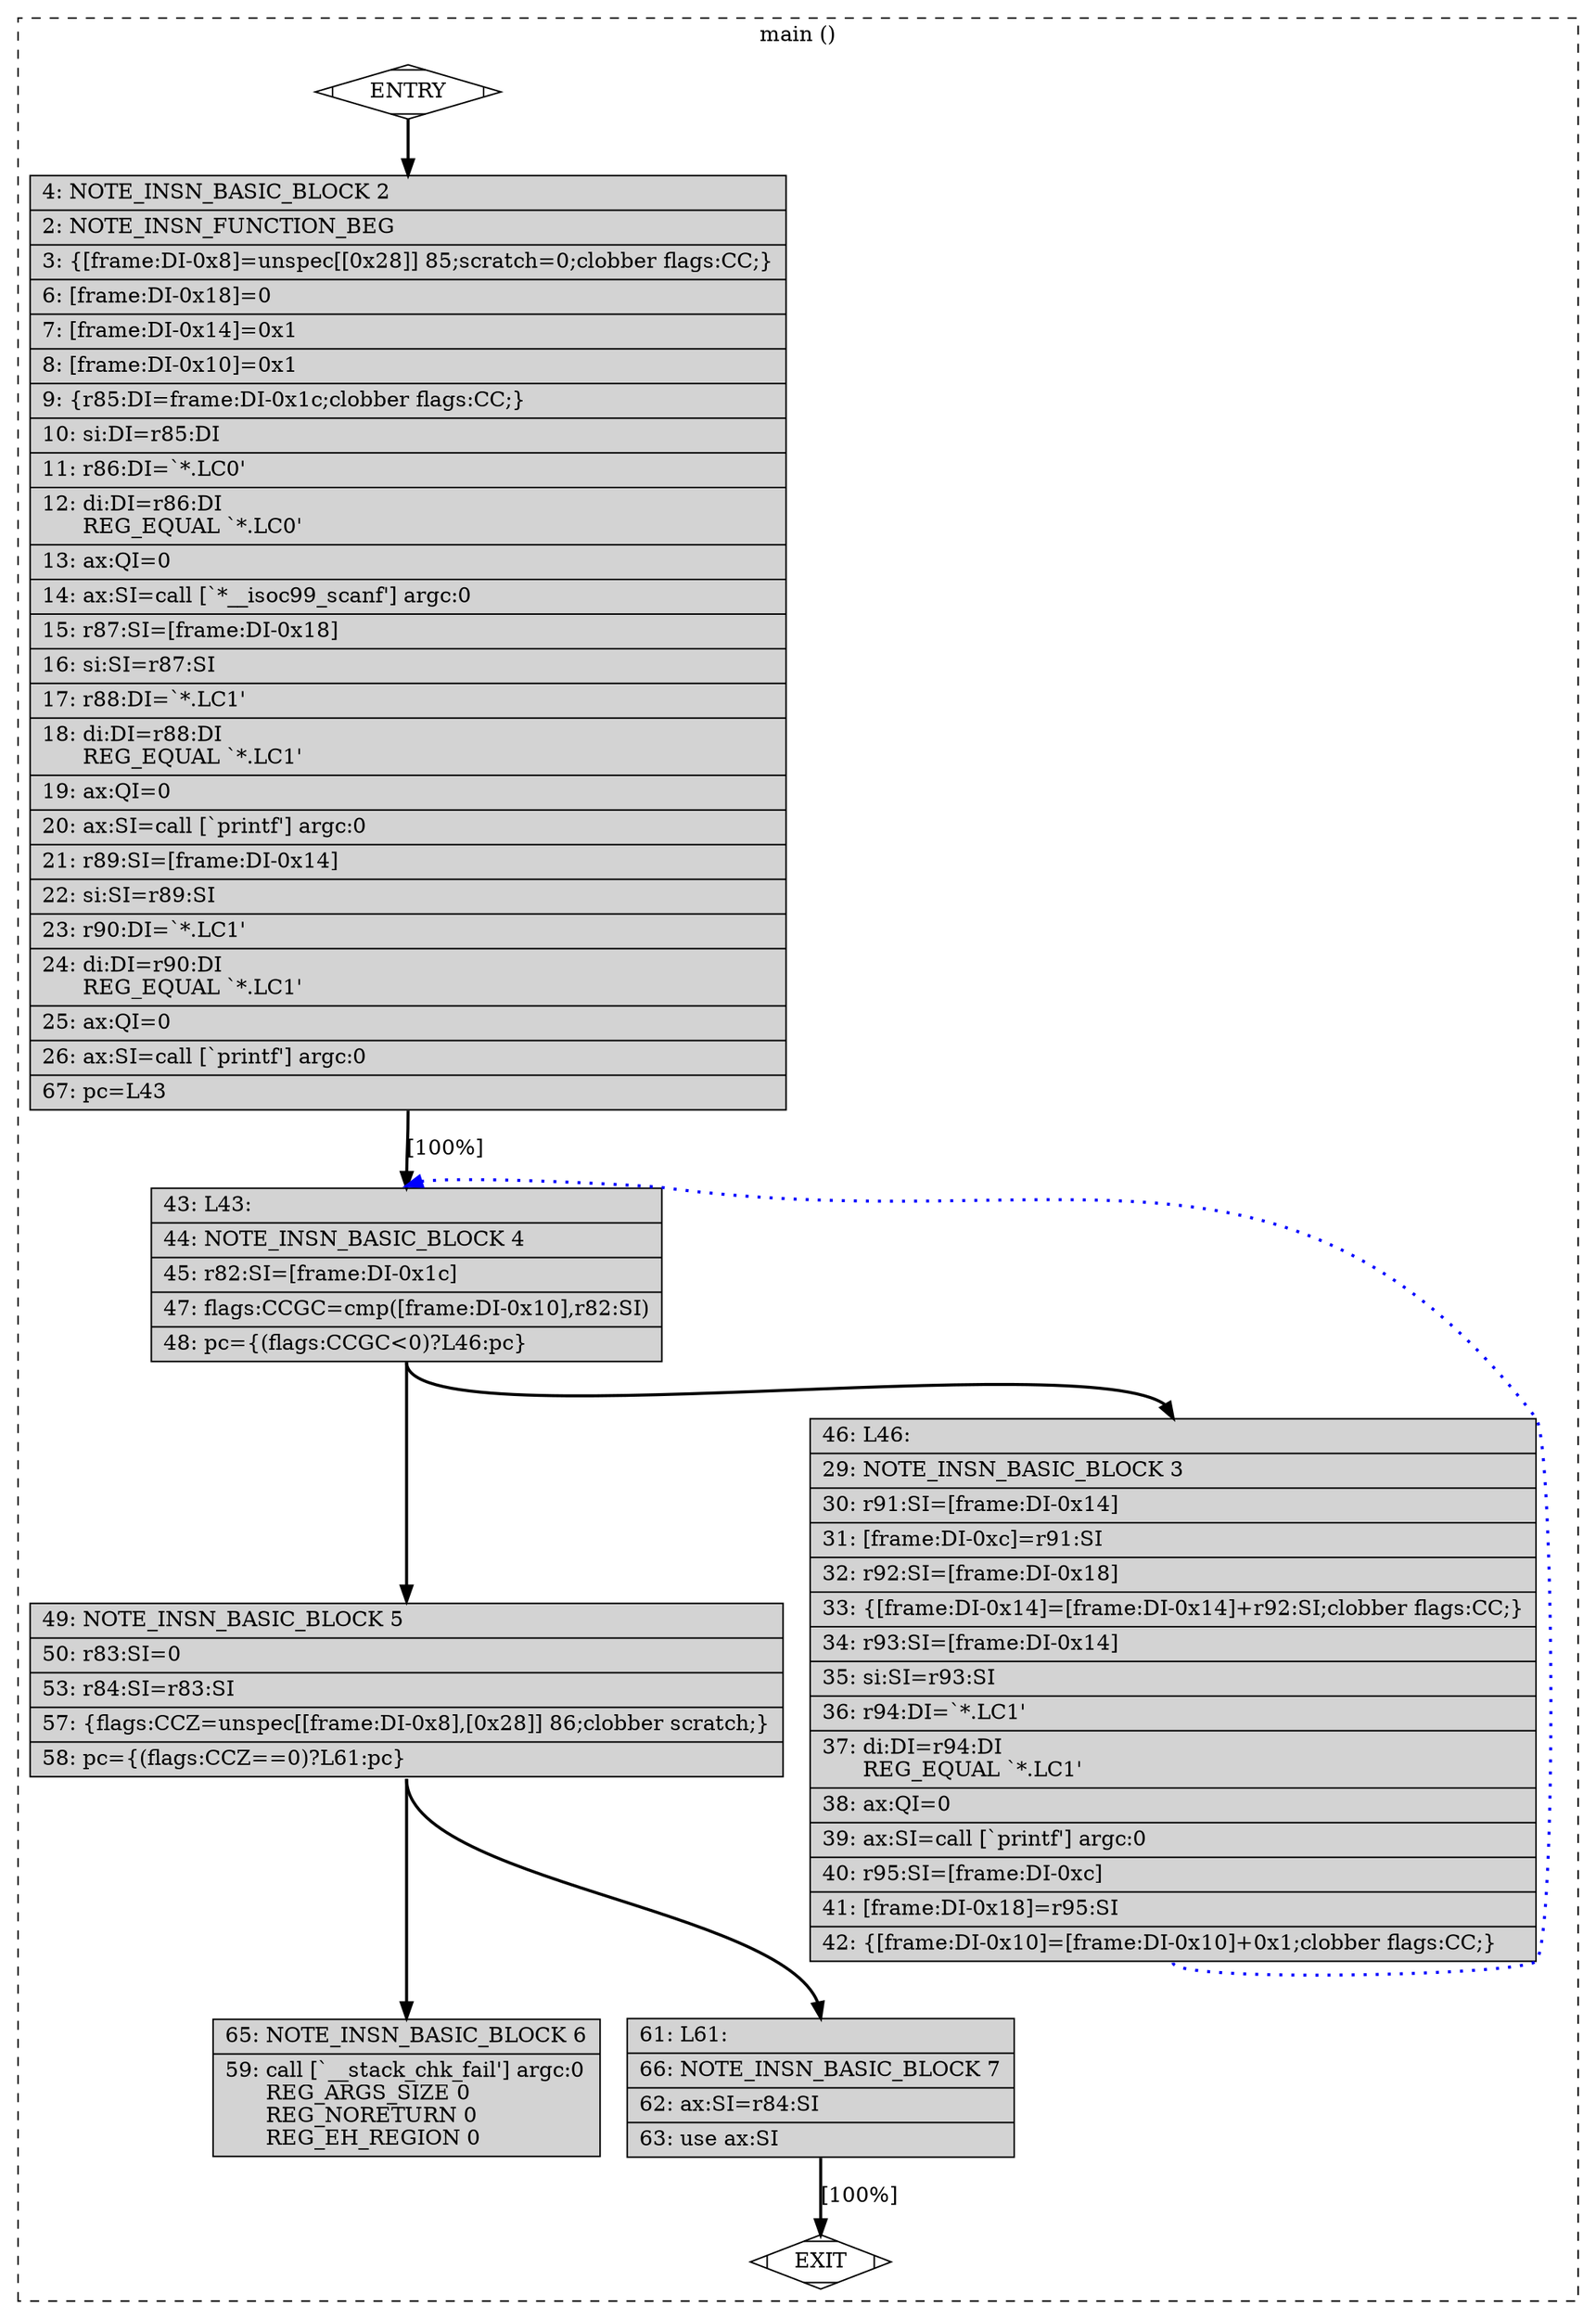 digraph "a-main.c.298r.asmcons" {
overlap=false;
subgraph "cluster_main" {
	style="dashed";
	color="black";
	label="main ()";
	fn_0_basic_block_0 [shape=Mdiamond,style=filled,fillcolor=white,label="ENTRY"];

	fn_0_basic_block_2 [shape=record,style=filled,fillcolor=lightgrey,label="{\ \ \ \ 4:\ NOTE_INSN_BASIC_BLOCK\ 2\l\
|\ \ \ \ 2:\ NOTE_INSN_FUNCTION_BEG\l\
|\ \ \ \ 3:\ \{[frame:DI-0x8]=unspec[[0x28]]\ 85;scratch=0;clobber\ flags:CC;\}\l\
|\ \ \ \ 6:\ [frame:DI-0x18]=0\l\
|\ \ \ \ 7:\ [frame:DI-0x14]=0x1\l\
|\ \ \ \ 8:\ [frame:DI-0x10]=0x1\l\
|\ \ \ \ 9:\ \{r85:DI=frame:DI-0x1c;clobber\ flags:CC;\}\l\
|\ \ \ 10:\ si:DI=r85:DI\l\
|\ \ \ 11:\ r86:DI=`*.LC0'\l\
|\ \ \ 12:\ di:DI=r86:DI\l\
\ \ \ \ \ \ REG_EQUAL\ `*.LC0'\l\
|\ \ \ 13:\ ax:QI=0\l\
|\ \ \ 14:\ ax:SI=call\ [`*__isoc99_scanf']\ argc:0\l\
|\ \ \ 15:\ r87:SI=[frame:DI-0x18]\l\
|\ \ \ 16:\ si:SI=r87:SI\l\
|\ \ \ 17:\ r88:DI=`*.LC1'\l\
|\ \ \ 18:\ di:DI=r88:DI\l\
\ \ \ \ \ \ REG_EQUAL\ `*.LC1'\l\
|\ \ \ 19:\ ax:QI=0\l\
|\ \ \ 20:\ ax:SI=call\ [`printf']\ argc:0\l\
|\ \ \ 21:\ r89:SI=[frame:DI-0x14]\l\
|\ \ \ 22:\ si:SI=r89:SI\l\
|\ \ \ 23:\ r90:DI=`*.LC1'\l\
|\ \ \ 24:\ di:DI=r90:DI\l\
\ \ \ \ \ \ REG_EQUAL\ `*.LC1'\l\
|\ \ \ 25:\ ax:QI=0\l\
|\ \ \ 26:\ ax:SI=call\ [`printf']\ argc:0\l\
|\ \ \ 67:\ pc=L43\l\
}"];

	fn_0_basic_block_4 [shape=record,style=filled,fillcolor=lightgrey,label="{\ \ \ 43:\ L43:\l\
|\ \ \ 44:\ NOTE_INSN_BASIC_BLOCK\ 4\l\
|\ \ \ 45:\ r82:SI=[frame:DI-0x1c]\l\
|\ \ \ 47:\ flags:CCGC=cmp([frame:DI-0x10],r82:SI)\l\
|\ \ \ 48:\ pc=\{(flags:CCGC\<0)?L46:pc\}\l\
}"];

	fn_0_basic_block_5 [shape=record,style=filled,fillcolor=lightgrey,label="{\ \ \ 49:\ NOTE_INSN_BASIC_BLOCK\ 5\l\
|\ \ \ 50:\ r83:SI=0\l\
|\ \ \ 53:\ r84:SI=r83:SI\l\
|\ \ \ 57:\ \{flags:CCZ=unspec[[frame:DI-0x8],[0x28]]\ 86;clobber\ scratch;\}\l\
|\ \ \ 58:\ pc=\{(flags:CCZ==0)?L61:pc\}\l\
}"];

	fn_0_basic_block_6 [shape=record,style=filled,fillcolor=lightgrey,label="{\ \ \ 65:\ NOTE_INSN_BASIC_BLOCK\ 6\l\
|\ \ \ 59:\ call\ [`__stack_chk_fail']\ argc:0\l\
\ \ \ \ \ \ REG_ARGS_SIZE\ 0\l\
\ \ \ \ \ \ REG_NORETURN\ 0\l\
\ \ \ \ \ \ REG_EH_REGION\ 0\l\
}"];

	fn_0_basic_block_7 [shape=record,style=filled,fillcolor=lightgrey,label="{\ \ \ 61:\ L61:\l\
|\ \ \ 66:\ NOTE_INSN_BASIC_BLOCK\ 7\l\
|\ \ \ 62:\ ax:SI=r84:SI\l\
|\ \ \ 63:\ use\ ax:SI\l\
}"];

	fn_0_basic_block_3 [shape=record,style=filled,fillcolor=lightgrey,label="{\ \ \ 46:\ L46:\l\
|\ \ \ 29:\ NOTE_INSN_BASIC_BLOCK\ 3\l\
|\ \ \ 30:\ r91:SI=[frame:DI-0x14]\l\
|\ \ \ 31:\ [frame:DI-0xc]=r91:SI\l\
|\ \ \ 32:\ r92:SI=[frame:DI-0x18]\l\
|\ \ \ 33:\ \{[frame:DI-0x14]=[frame:DI-0x14]+r92:SI;clobber\ flags:CC;\}\l\
|\ \ \ 34:\ r93:SI=[frame:DI-0x14]\l\
|\ \ \ 35:\ si:SI=r93:SI\l\
|\ \ \ 36:\ r94:DI=`*.LC1'\l\
|\ \ \ 37:\ di:DI=r94:DI\l\
\ \ \ \ \ \ REG_EQUAL\ `*.LC1'\l\
|\ \ \ 38:\ ax:QI=0\l\
|\ \ \ 39:\ ax:SI=call\ [`printf']\ argc:0\l\
|\ \ \ 40:\ r95:SI=[frame:DI-0xc]\l\
|\ \ \ 41:\ [frame:DI-0x18]=r95:SI\l\
|\ \ \ 42:\ \{[frame:DI-0x10]=[frame:DI-0x10]+0x1;clobber\ flags:CC;\}\l\
}"];

	fn_0_basic_block_1 [shape=Mdiamond,style=filled,fillcolor=white,label="EXIT"];

	fn_0_basic_block_0:s -> fn_0_basic_block_2:n [style="solid,bold",color=black,weight=100,constraint=true];
	fn_0_basic_block_2:s -> fn_0_basic_block_4:n [style="solid,bold",color=black,weight=10,constraint=true,label="[100%]"];
	fn_0_basic_block_3:s -> fn_0_basic_block_4:n [style="dotted,bold",color=blue,weight=10,constraint=false];
	fn_0_basic_block_4:s -> fn_0_basic_block_3:n [style="solid,bold",color=black,weight=10,constraint=true];
	fn_0_basic_block_4:s -> fn_0_basic_block_5:n [style="solid,bold",color=black,weight=100,constraint=true];
	fn_0_basic_block_5:s -> fn_0_basic_block_7:n [style="solid,bold",color=black,weight=10,constraint=true];
	fn_0_basic_block_5:s -> fn_0_basic_block_6:n [style="solid,bold",color=black,weight=100,constraint=true];
	fn_0_basic_block_7:s -> fn_0_basic_block_1:n [style="solid,bold",color=black,weight=100,constraint=true,label="[100%]"];
	fn_0_basic_block_0:s -> fn_0_basic_block_1:n [style="invis",constraint=true];
}
}
